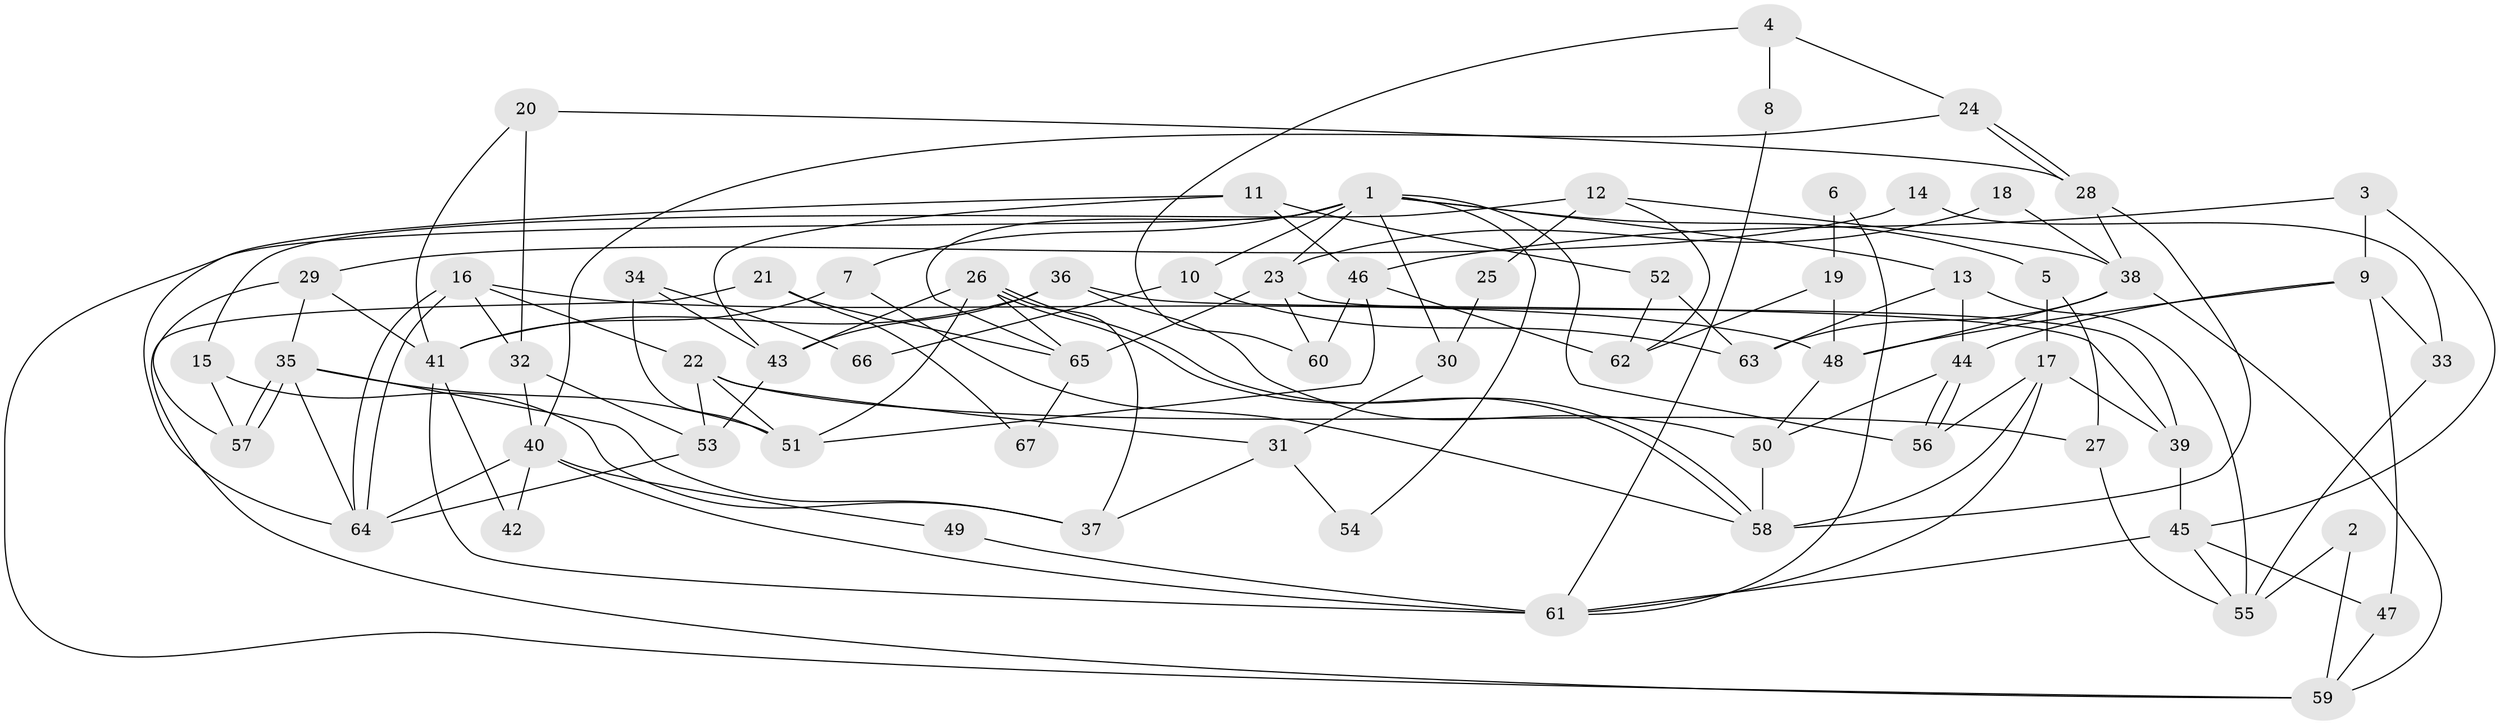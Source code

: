// Generated by graph-tools (version 1.1) at 2025/15/03/09/25 04:15:01]
// undirected, 67 vertices, 134 edges
graph export_dot {
graph [start="1"]
  node [color=gray90,style=filled];
  1;
  2;
  3;
  4;
  5;
  6;
  7;
  8;
  9;
  10;
  11;
  12;
  13;
  14;
  15;
  16;
  17;
  18;
  19;
  20;
  21;
  22;
  23;
  24;
  25;
  26;
  27;
  28;
  29;
  30;
  31;
  32;
  33;
  34;
  35;
  36;
  37;
  38;
  39;
  40;
  41;
  42;
  43;
  44;
  45;
  46;
  47;
  48;
  49;
  50;
  51;
  52;
  53;
  54;
  55;
  56;
  57;
  58;
  59;
  60;
  61;
  62;
  63;
  64;
  65;
  66;
  67;
  1 -- 65;
  1 -- 7;
  1 -- 5;
  1 -- 10;
  1 -- 13;
  1 -- 23;
  1 -- 30;
  1 -- 54;
  1 -- 56;
  1 -- 59;
  2 -- 55;
  2 -- 59;
  3 -- 9;
  3 -- 45;
  3 -- 46;
  4 -- 60;
  4 -- 24;
  4 -- 8;
  5 -- 27;
  5 -- 17;
  6 -- 19;
  6 -- 61;
  7 -- 58;
  7 -- 41;
  8 -- 61;
  9 -- 48;
  9 -- 44;
  9 -- 33;
  9 -- 47;
  10 -- 63;
  10 -- 66;
  11 -- 52;
  11 -- 64;
  11 -- 43;
  11 -- 46;
  12 -- 15;
  12 -- 38;
  12 -- 25;
  12 -- 62;
  13 -- 44;
  13 -- 55;
  13 -- 63;
  14 -- 33;
  14 -- 29;
  15 -- 57;
  15 -- 37;
  16 -- 22;
  16 -- 64;
  16 -- 64;
  16 -- 32;
  16 -- 48;
  17 -- 56;
  17 -- 39;
  17 -- 58;
  17 -- 61;
  18 -- 23;
  18 -- 38;
  19 -- 48;
  19 -- 62;
  20 -- 32;
  20 -- 28;
  20 -- 41;
  21 -- 59;
  21 -- 65;
  21 -- 67;
  22 -- 51;
  22 -- 53;
  22 -- 27;
  22 -- 31;
  23 -- 39;
  23 -- 60;
  23 -- 65;
  24 -- 40;
  24 -- 28;
  24 -- 28;
  25 -- 30;
  26 -- 43;
  26 -- 58;
  26 -- 58;
  26 -- 37;
  26 -- 51;
  26 -- 65;
  27 -- 55;
  28 -- 58;
  28 -- 38;
  29 -- 35;
  29 -- 41;
  29 -- 57;
  30 -- 31;
  31 -- 37;
  31 -- 54;
  32 -- 53;
  32 -- 40;
  33 -- 55;
  34 -- 51;
  34 -- 43;
  34 -- 66;
  35 -- 51;
  35 -- 57;
  35 -- 57;
  35 -- 37;
  35 -- 64;
  36 -- 39;
  36 -- 41;
  36 -- 43;
  36 -- 50;
  38 -- 48;
  38 -- 59;
  38 -- 63;
  39 -- 45;
  40 -- 64;
  40 -- 42;
  40 -- 49;
  40 -- 61;
  41 -- 61;
  41 -- 42;
  43 -- 53;
  44 -- 56;
  44 -- 56;
  44 -- 50;
  45 -- 47;
  45 -- 61;
  45 -- 55;
  46 -- 51;
  46 -- 60;
  46 -- 62;
  47 -- 59;
  48 -- 50;
  49 -- 61;
  50 -- 58;
  52 -- 63;
  52 -- 62;
  53 -- 64;
  65 -- 67;
}
